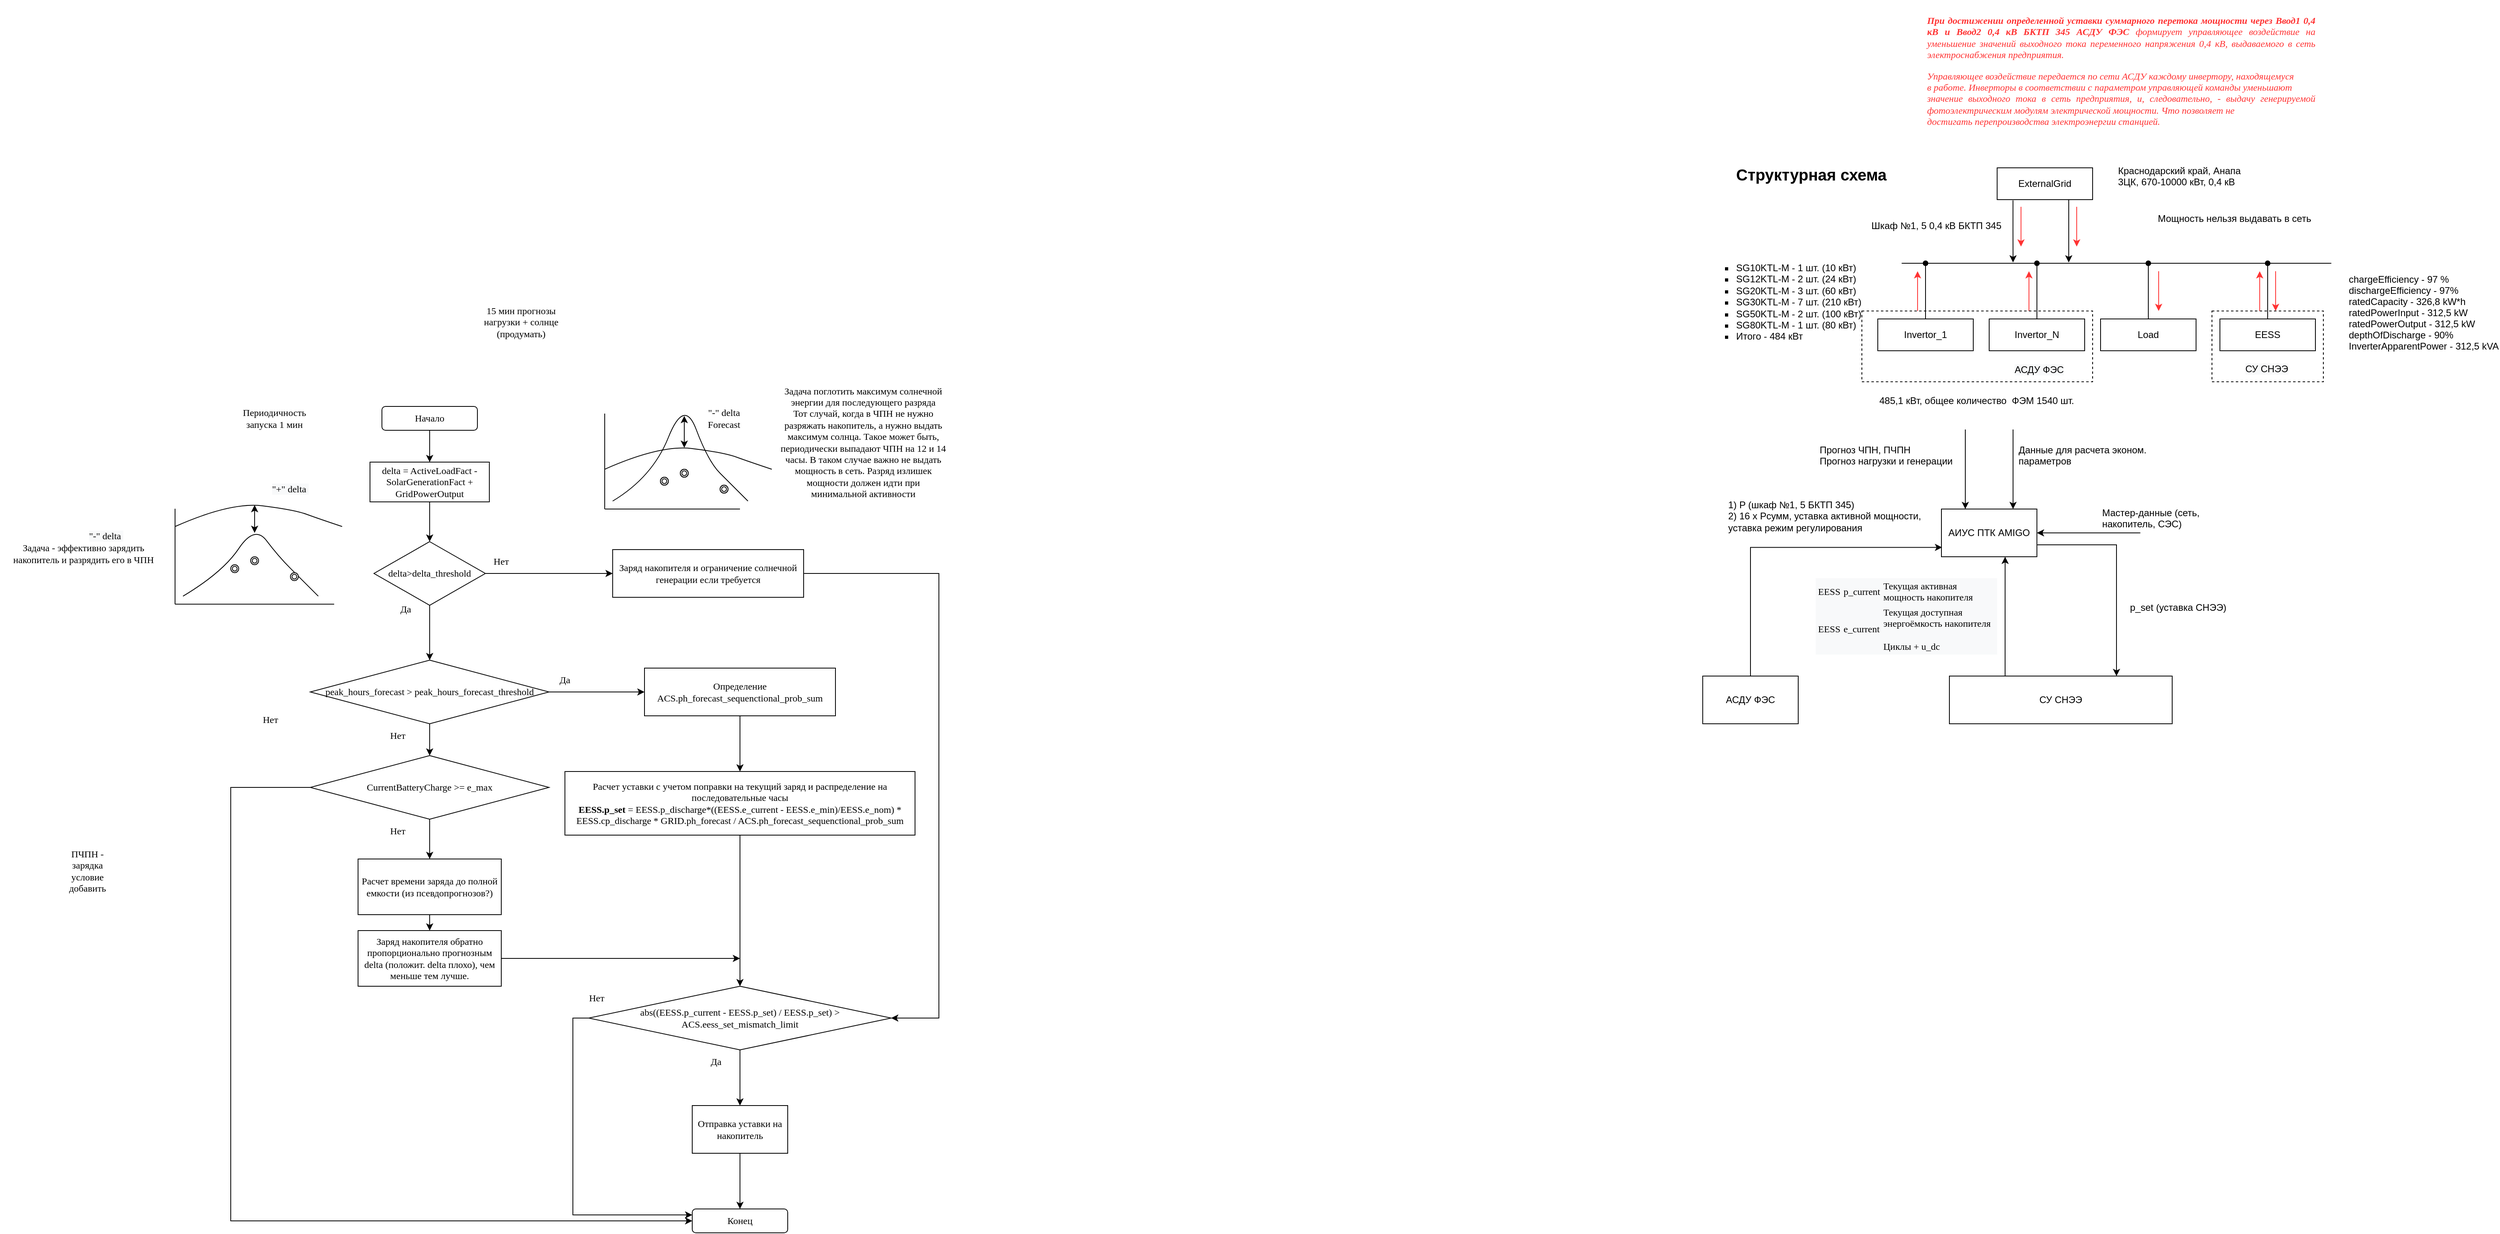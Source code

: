 <mxfile version="18.0.2" type="github">
  <diagram id="rQbXUBkz96H-W-RaVoaa" name="Алгоритм">
    <mxGraphModel dx="1535" dy="1466" grid="1" gridSize="10" guides="1" tooltips="1" connect="1" arrows="1" fold="1" page="1" pageScale="1" pageWidth="850" pageHeight="1100" math="0" shadow="0">
      <root>
        <mxCell id="0" />
        <mxCell id="1" parent="0" />
        <mxCell id="zP0uGg4A8xvc0My2Uz2D-41" style="edgeStyle=orthogonalEdgeStyle;rounded=0;orthogonalLoop=1;jettySize=auto;html=1;entryX=0.5;entryY=0;entryDx=0;entryDy=0;fontFamily=Times New Roman;startArrow=none;startFill=0;endArrow=classic;endFill=1;" parent="1" source="zP0uGg4A8xvc0My2Uz2D-1" target="zP0uGg4A8xvc0My2Uz2D-39" edge="1">
          <mxGeometry relative="1" as="geometry" />
        </mxCell>
        <mxCell id="zP0uGg4A8xvc0My2Uz2D-1" value="Начало" style="rounded=1;whiteSpace=wrap;html=1;fontFamily=Times New Roman;" parent="1" vertex="1">
          <mxGeometry x="180" y="111" width="120" height="30" as="geometry" />
        </mxCell>
        <mxCell id="zP0uGg4A8xvc0My2Uz2D-6" style="edgeStyle=orthogonalEdgeStyle;rounded=0;orthogonalLoop=1;jettySize=auto;html=1;entryX=0.5;entryY=0;entryDx=0;entryDy=0;fontFamily=Times New Roman;" parent="1" source="zP0uGg4A8xvc0My2Uz2D-4" target="zP0uGg4A8xvc0My2Uz2D-5" edge="1">
          <mxGeometry relative="1" as="geometry" />
        </mxCell>
        <mxCell id="zP0uGg4A8xvc0My2Uz2D-18" value="" style="edgeStyle=orthogonalEdgeStyle;rounded=0;orthogonalLoop=1;jettySize=auto;html=1;fontFamily=Times New Roman;" parent="1" source="zP0uGg4A8xvc0My2Uz2D-4" target="zP0uGg4A8xvc0My2Uz2D-17" edge="1">
          <mxGeometry relative="1" as="geometry" />
        </mxCell>
        <mxCell id="zP0uGg4A8xvc0My2Uz2D-4" value="&lt;span&gt;peak_hours_forecast &amp;gt; peak_hours_forecast_threshold&lt;/span&gt;" style="rhombus;whiteSpace=wrap;html=1;fontFamily=Times New Roman;" parent="1" vertex="1">
          <mxGeometry x="90" y="430" width="300" height="80" as="geometry" />
        </mxCell>
        <mxCell id="zP0uGg4A8xvc0My2Uz2D-55" style="edgeStyle=orthogonalEdgeStyle;rounded=0;orthogonalLoop=1;jettySize=auto;html=1;entryX=0;entryY=0.5;entryDx=0;entryDy=0;fontFamily=Times New Roman;startArrow=none;startFill=0;endArrow=classic;endFill=1;exitX=0;exitY=0.5;exitDx=0;exitDy=0;" parent="1" source="zP0uGg4A8xvc0My2Uz2D-5" target="zP0uGg4A8xvc0My2Uz2D-33" edge="1">
          <mxGeometry relative="1" as="geometry">
            <Array as="points">
              <mxPoint x="-10" y="590" />
              <mxPoint x="-10" y="1135" />
            </Array>
          </mxGeometry>
        </mxCell>
        <mxCell id="zP0uGg4A8xvc0My2Uz2D-62" value="" style="edgeStyle=orthogonalEdgeStyle;rounded=0;orthogonalLoop=1;jettySize=auto;html=1;fontFamily=Times New Roman;startArrow=none;startFill=0;endArrow=classic;endFill=1;" parent="1" source="zP0uGg4A8xvc0My2Uz2D-5" target="zP0uGg4A8xvc0My2Uz2D-61" edge="1">
          <mxGeometry relative="1" as="geometry" />
        </mxCell>
        <mxCell id="zP0uGg4A8xvc0My2Uz2D-5" value="CurrentBatteryCharge &amp;gt;= e_max" style="rhombus;whiteSpace=wrap;html=1;fontFamily=Times New Roman;" parent="1" vertex="1">
          <mxGeometry x="90" y="550" width="300" height="80" as="geometry" />
        </mxCell>
        <mxCell id="zP0uGg4A8xvc0My2Uz2D-7" value="Нет" style="text;html=1;strokeColor=none;fillColor=none;align=center;verticalAlign=middle;whiteSpace=wrap;rounded=0;fontFamily=Times New Roman;" parent="1" vertex="1">
          <mxGeometry x="170" y="510" width="60" height="30" as="geometry" />
        </mxCell>
        <mxCell id="zP0uGg4A8xvc0My2Uz2D-10" value="Нет" style="text;html=1;strokeColor=none;fillColor=none;align=center;verticalAlign=middle;whiteSpace=wrap;rounded=0;fontFamily=Times New Roman;" parent="1" vertex="1">
          <mxGeometry x="170" y="630" width="60" height="30" as="geometry" />
        </mxCell>
        <mxCell id="zP0uGg4A8xvc0My2Uz2D-11" value="Нет" style="text;html=1;strokeColor=none;fillColor=none;align=center;verticalAlign=middle;whiteSpace=wrap;rounded=0;fontFamily=Times New Roman;" parent="1" vertex="1">
          <mxGeometry x="10" y="490" width="60" height="30" as="geometry" />
        </mxCell>
        <mxCell id="zP0uGg4A8xvc0My2Uz2D-16" value="Периодичность запуска 1 мин" style="text;html=1;strokeColor=none;fillColor=none;align=center;verticalAlign=middle;whiteSpace=wrap;rounded=0;fontFamily=Times New Roman;" parent="1" vertex="1">
          <mxGeometry x="-10" y="111" width="110" height="30" as="geometry" />
        </mxCell>
        <mxCell id="zP0uGg4A8xvc0My2Uz2D-20" value="" style="edgeStyle=orthogonalEdgeStyle;rounded=0;orthogonalLoop=1;jettySize=auto;html=1;fontFamily=Times New Roman;" parent="1" source="zP0uGg4A8xvc0My2Uz2D-17" target="zP0uGg4A8xvc0My2Uz2D-19" edge="1">
          <mxGeometry relative="1" as="geometry" />
        </mxCell>
        <mxCell id="zP0uGg4A8xvc0My2Uz2D-17" value="Определение&lt;br&gt;ACS.ph_forecast_sequenctional_prob_sum" style="whiteSpace=wrap;html=1;fontFamily=Times New Roman;" parent="1" vertex="1">
          <mxGeometry x="510" y="440" width="240" height="60" as="geometry" />
        </mxCell>
        <mxCell id="zP0uGg4A8xvc0My2Uz2D-25" value="" style="edgeStyle=orthogonalEdgeStyle;rounded=0;orthogonalLoop=1;jettySize=auto;html=1;fontFamily=Times New Roman;" parent="1" source="zP0uGg4A8xvc0My2Uz2D-19" target="zP0uGg4A8xvc0My2Uz2D-24" edge="1">
          <mxGeometry relative="1" as="geometry" />
        </mxCell>
        <mxCell id="zP0uGg4A8xvc0My2Uz2D-19" value="&lt;p style=&quot;line-height: 1&quot;&gt;&lt;/p&gt;&lt;span style=&quot;text-align: left&quot;&gt;&lt;span style=&quot;&quot;&gt;Расчет уставки с учетом поправки на текущий заряд и &lt;/span&gt;&lt;font&gt;распределение&lt;/font&gt;&lt;span style=&quot;&quot;&gt;&amp;nbsp;на последовательные часы&lt;/span&gt;&lt;br&gt;&lt;b style=&quot;&quot;&gt;EESS.p_set &lt;/b&gt;&lt;font&gt;= EESS.p_discharge*((EESS.e_current - EESS.e_min)/EESS.e_nom) * EESS.cp_discharge * GRID.ph_forecast / ACS.ph_forecast_sequenctional_prob_sum&lt;/font&gt;&lt;/span&gt;&lt;br&gt;&lt;p&gt;&lt;/p&gt;" style="whiteSpace=wrap;html=1;fontFamily=Times New Roman;" parent="1" vertex="1">
          <mxGeometry x="410" y="570" width="440" height="80" as="geometry" />
        </mxCell>
        <mxCell id="zP0uGg4A8xvc0My2Uz2D-23" value="Да" style="text;html=1;strokeColor=none;fillColor=none;align=center;verticalAlign=middle;whiteSpace=wrap;rounded=0;fontFamily=Times New Roman;" parent="1" vertex="1">
          <mxGeometry x="380" y="440" width="60" height="30" as="geometry" />
        </mxCell>
        <mxCell id="zP0uGg4A8xvc0My2Uz2D-27" value="" style="edgeStyle=orthogonalEdgeStyle;rounded=0;orthogonalLoop=1;jettySize=auto;html=1;fontFamily=Times New Roman;" parent="1" source="zP0uGg4A8xvc0My2Uz2D-24" target="zP0uGg4A8xvc0My2Uz2D-26" edge="1">
          <mxGeometry relative="1" as="geometry" />
        </mxCell>
        <mxCell id="zP0uGg4A8xvc0My2Uz2D-58" style="edgeStyle=orthogonalEdgeStyle;rounded=0;orthogonalLoop=1;jettySize=auto;html=1;entryX=0;entryY=0.25;entryDx=0;entryDy=0;fontFamily=Times New Roman;startArrow=none;startFill=0;endArrow=classic;endFill=1;exitX=0;exitY=0.5;exitDx=0;exitDy=0;" parent="1" source="zP0uGg4A8xvc0My2Uz2D-24" target="zP0uGg4A8xvc0My2Uz2D-33" edge="1">
          <mxGeometry relative="1" as="geometry" />
        </mxCell>
        <mxCell id="zP0uGg4A8xvc0My2Uz2D-24" value="abs((EESS.p_current - EESS.p_set) / EESS.p_set) &amp;gt; ACS.eess_set_mismatch_limit" style="rhombus;whiteSpace=wrap;html=1;fontFamily=Times New Roman;" parent="1" vertex="1">
          <mxGeometry x="440" y="840" width="380" height="80" as="geometry" />
        </mxCell>
        <mxCell id="zP0uGg4A8xvc0My2Uz2D-36" style="edgeStyle=orthogonalEdgeStyle;rounded=0;orthogonalLoop=1;jettySize=auto;html=1;entryX=0.5;entryY=0;entryDx=0;entryDy=0;fontFamily=Times New Roman;startArrow=none;startFill=0;endArrow=classic;endFill=1;" parent="1" source="zP0uGg4A8xvc0My2Uz2D-26" target="zP0uGg4A8xvc0My2Uz2D-33" edge="1">
          <mxGeometry relative="1" as="geometry" />
        </mxCell>
        <mxCell id="zP0uGg4A8xvc0My2Uz2D-26" value="Отправка уставки на накопитель" style="whiteSpace=wrap;html=1;fontFamily=Times New Roman;" parent="1" vertex="1">
          <mxGeometry x="570" y="990" width="120" height="60" as="geometry" />
        </mxCell>
        <mxCell id="zP0uGg4A8xvc0My2Uz2D-29" value="Да" style="text;html=1;strokeColor=none;fillColor=none;align=center;verticalAlign=middle;whiteSpace=wrap;rounded=0;fontFamily=Times New Roman;" parent="1" vertex="1">
          <mxGeometry x="570" y="920" width="60" height="30" as="geometry" />
        </mxCell>
        <mxCell id="zP0uGg4A8xvc0My2Uz2D-30" value="Нет" style="text;html=1;strokeColor=none;fillColor=none;align=center;verticalAlign=middle;whiteSpace=wrap;rounded=0;fontFamily=Times New Roman;" parent="1" vertex="1">
          <mxGeometry x="420" y="840" width="60" height="30" as="geometry" />
        </mxCell>
        <mxCell id="zP0uGg4A8xvc0My2Uz2D-33" value="Конец" style="rounded=1;whiteSpace=wrap;html=1;fontFamily=Times New Roman;" parent="1" vertex="1">
          <mxGeometry x="570" y="1120" width="120" height="30" as="geometry" />
        </mxCell>
        <mxCell id="zP0uGg4A8xvc0My2Uz2D-48" style="edgeStyle=orthogonalEdgeStyle;rounded=0;orthogonalLoop=1;jettySize=auto;html=1;entryX=0.5;entryY=0;entryDx=0;entryDy=0;fontFamily=Times New Roman;startArrow=none;startFill=0;endArrow=classic;endFill=1;" parent="1" source="zP0uGg4A8xvc0My2Uz2D-39" target="zP0uGg4A8xvc0My2Uz2D-43" edge="1">
          <mxGeometry relative="1" as="geometry" />
        </mxCell>
        <mxCell id="zP0uGg4A8xvc0My2Uz2D-39" value="&lt;span style=&quot;text-align: left&quot;&gt;delta = ActiveLoadFact - SolarGenerationFact + GridPowerOutput&lt;/span&gt;" style="whiteSpace=wrap;html=1;fontFamily=Times New Roman;" parent="1" vertex="1">
          <mxGeometry x="165" y="181" width="150" height="50" as="geometry" />
        </mxCell>
        <mxCell id="zP0uGg4A8xvc0My2Uz2D-46" style="edgeStyle=orthogonalEdgeStyle;rounded=0;orthogonalLoop=1;jettySize=auto;html=1;fontFamily=Times New Roman;startArrow=none;startFill=0;endArrow=classic;endFill=1;" parent="1" source="zP0uGg4A8xvc0My2Uz2D-43" target="zP0uGg4A8xvc0My2Uz2D-4" edge="1">
          <mxGeometry relative="1" as="geometry" />
        </mxCell>
        <mxCell id="zP0uGg4A8xvc0My2Uz2D-50" style="edgeStyle=orthogonalEdgeStyle;rounded=0;orthogonalLoop=1;jettySize=auto;html=1;entryX=0;entryY=0.5;entryDx=0;entryDy=0;fontFamily=Times New Roman;startArrow=none;startFill=0;endArrow=classic;endFill=1;" parent="1" source="zP0uGg4A8xvc0My2Uz2D-43" target="zP0uGg4A8xvc0My2Uz2D-49" edge="1">
          <mxGeometry relative="1" as="geometry" />
        </mxCell>
        <mxCell id="zP0uGg4A8xvc0My2Uz2D-43" value="delta&amp;gt;delta_threshold" style="rhombus;whiteSpace=wrap;html=1;fontFamily=Times New Roman;" parent="1" vertex="1">
          <mxGeometry x="170" y="281" width="140" height="80" as="geometry" />
        </mxCell>
        <mxCell id="zP0uGg4A8xvc0My2Uz2D-47" value="Да" style="text;html=1;strokeColor=none;fillColor=none;align=center;verticalAlign=middle;whiteSpace=wrap;rounded=0;fontFamily=Times New Roman;" parent="1" vertex="1">
          <mxGeometry x="180" y="351" width="60" height="30" as="geometry" />
        </mxCell>
        <mxCell id="zP0uGg4A8xvc0My2Uz2D-57" style="edgeStyle=orthogonalEdgeStyle;rounded=0;orthogonalLoop=1;jettySize=auto;html=1;entryX=1;entryY=0.5;entryDx=0;entryDy=0;fontFamily=Times New Roman;startArrow=none;startFill=0;endArrow=classic;endFill=1;exitX=1;exitY=0.5;exitDx=0;exitDy=0;" parent="1" source="zP0uGg4A8xvc0My2Uz2D-49" target="zP0uGg4A8xvc0My2Uz2D-24" edge="1">
          <mxGeometry relative="1" as="geometry">
            <Array as="points">
              <mxPoint x="880" y="321" />
              <mxPoint x="880" y="880" />
            </Array>
          </mxGeometry>
        </mxCell>
        <mxCell id="zP0uGg4A8xvc0My2Uz2D-49" value="Заряд накопителя и ограничение солнечной генерации если требуется" style="whiteSpace=wrap;html=1;fontFamily=Times New Roman;" parent="1" vertex="1">
          <mxGeometry x="470" y="291" width="240" height="60" as="geometry" />
        </mxCell>
        <mxCell id="zP0uGg4A8xvc0My2Uz2D-52" value="Нет" style="text;html=1;strokeColor=none;fillColor=none;align=center;verticalAlign=middle;whiteSpace=wrap;rounded=0;fontFamily=Times New Roman;" parent="1" vertex="1">
          <mxGeometry x="300" y="291" width="60" height="30" as="geometry" />
        </mxCell>
        <mxCell id="zP0uGg4A8xvc0My2Uz2D-64" value="" style="edgeStyle=orthogonalEdgeStyle;rounded=0;orthogonalLoop=1;jettySize=auto;html=1;fontFamily=Times New Roman;startArrow=none;startFill=0;endArrow=classic;endFill=1;" parent="1" source="zP0uGg4A8xvc0My2Uz2D-61" edge="1">
          <mxGeometry relative="1" as="geometry">
            <mxPoint x="240.0" y="770.0" as="targetPoint" />
          </mxGeometry>
        </mxCell>
        <mxCell id="zP0uGg4A8xvc0My2Uz2D-61" value="Расчет времени заряда до полной емкости (из псевдопрогнозов?)" style="whiteSpace=wrap;html=1;fontFamily=Times New Roman;" parent="1" vertex="1">
          <mxGeometry x="150" y="680" width="180" height="70" as="geometry" />
        </mxCell>
        <mxCell id="zP0uGg4A8xvc0My2Uz2D-65" value="" style="endArrow=none;html=1;rounded=0;fontFamily=Times New Roman;" parent="1" edge="1">
          <mxGeometry width="50" height="50" relative="1" as="geometry">
            <mxPoint x="460" y="240" as="sourcePoint" />
            <mxPoint x="460" y="120" as="targetPoint" />
          </mxGeometry>
        </mxCell>
        <mxCell id="zP0uGg4A8xvc0My2Uz2D-66" value="" style="endArrow=none;html=1;rounded=0;fontFamily=Times New Roman;" parent="1" edge="1">
          <mxGeometry width="50" height="50" relative="1" as="geometry">
            <mxPoint x="460" y="240" as="sourcePoint" />
            <mxPoint x="630" y="240" as="targetPoint" />
          </mxGeometry>
        </mxCell>
        <mxCell id="zP0uGg4A8xvc0My2Uz2D-69" value="" style="curved=1;endArrow=none;html=1;rounded=0;fontFamily=Times New Roman;endFill=0;" parent="1" edge="1">
          <mxGeometry width="50" height="50" relative="1" as="geometry">
            <mxPoint x="460" y="190" as="sourcePoint" />
            <mxPoint x="670" y="190" as="targetPoint" />
            <Array as="points">
              <mxPoint x="530" y="159" />
              <mxPoint x="610" y="169" />
              <mxPoint x="640" y="180" />
            </Array>
          </mxGeometry>
        </mxCell>
        <mxCell id="zP0uGg4A8xvc0My2Uz2D-71" value="" style="curved=1;endArrow=none;html=1;rounded=0;fontFamily=Times New Roman;endFill=0;" parent="1" edge="1">
          <mxGeometry width="50" height="50" relative="1" as="geometry">
            <mxPoint x="470" y="230" as="sourcePoint" />
            <mxPoint x="640" y="230" as="targetPoint" />
            <Array as="points">
              <mxPoint x="520" y="200" />
              <mxPoint x="560" y="100" />
              <mxPoint x="590" y="180" />
              <mxPoint x="620" y="210" />
            </Array>
          </mxGeometry>
        </mxCell>
        <mxCell id="zP0uGg4A8xvc0My2Uz2D-73" value="" style="endArrow=none;html=1;rounded=0;fontFamily=Times New Roman;" parent="1" edge="1">
          <mxGeometry width="50" height="50" relative="1" as="geometry">
            <mxPoint x="-80" y="359.57" as="sourcePoint" />
            <mxPoint x="-80" y="239.57" as="targetPoint" />
          </mxGeometry>
        </mxCell>
        <mxCell id="zP0uGg4A8xvc0My2Uz2D-74" value="" style="endArrow=none;html=1;rounded=0;fontFamily=Times New Roman;" parent="1" edge="1">
          <mxGeometry width="50" height="50" relative="1" as="geometry">
            <mxPoint x="-80" y="359.57" as="sourcePoint" />
            <mxPoint x="120" y="359.57" as="targetPoint" />
          </mxGeometry>
        </mxCell>
        <mxCell id="zP0uGg4A8xvc0My2Uz2D-75" value="" style="curved=1;endArrow=none;html=1;rounded=0;fontFamily=Times New Roman;endFill=0;" parent="1" edge="1">
          <mxGeometry width="50" height="50" relative="1" as="geometry">
            <mxPoint x="-80" y="262" as="sourcePoint" />
            <mxPoint x="130" y="262" as="targetPoint" />
            <Array as="points">
              <mxPoint x="-10" y="231" />
              <mxPoint x="70" y="241" />
              <mxPoint x="100" y="252" />
            </Array>
          </mxGeometry>
        </mxCell>
        <mxCell id="zP0uGg4A8xvc0My2Uz2D-76" value="" style="curved=1;endArrow=none;html=1;rounded=0;fontFamily=Times New Roman;endFill=0;" parent="1" edge="1">
          <mxGeometry width="50" height="50" relative="1" as="geometry">
            <mxPoint x="-70" y="349.57" as="sourcePoint" />
            <mxPoint x="100" y="349.57" as="targetPoint" />
            <Array as="points">
              <mxPoint x="-20" y="319.57" />
              <mxPoint x="20" y="260" />
              <mxPoint x="50" y="299.57" />
              <mxPoint x="80" y="329.57" />
            </Array>
          </mxGeometry>
        </mxCell>
        <mxCell id="zP0uGg4A8xvc0My2Uz2D-77" value="" style="endArrow=classic;startArrow=classic;html=1;rounded=0;fontFamily=Times New Roman;" parent="1" edge="1">
          <mxGeometry width="50" height="50" relative="1" as="geometry">
            <mxPoint x="560" y="163" as="sourcePoint" />
            <mxPoint x="560" y="123" as="targetPoint" />
          </mxGeometry>
        </mxCell>
        <mxCell id="zP0uGg4A8xvc0My2Uz2D-78" value="&quot;-&quot; delta Forecast" style="text;html=1;strokeColor=none;fillColor=none;align=center;verticalAlign=middle;whiteSpace=wrap;rounded=0;fontFamily=Times New Roman;" parent="1" vertex="1">
          <mxGeometry x="580" y="111" width="60" height="30" as="geometry" />
        </mxCell>
        <mxCell id="zP0uGg4A8xvc0My2Uz2D-80" value="" style="endArrow=classic;startArrow=classic;html=1;rounded=0;fontFamily=Times New Roman;" parent="1" edge="1">
          <mxGeometry width="50" height="50" relative="1" as="geometry">
            <mxPoint x="20" y="270" as="sourcePoint" />
            <mxPoint x="20" y="235" as="targetPoint" />
          </mxGeometry>
        </mxCell>
        <mxCell id="zP0uGg4A8xvc0My2Uz2D-82" value="Задача поглотить максимум солнечной энергии для последующего разряда&lt;br&gt;Тот случай, когда в ЧПН не нужно разряжать накопитель, а нужно выдать максимум солнца. Такое может быть, периодически выпадают ЧПН на 12 и 14 часы. В таком случае важно не выдать мощность в сеть. Разряд излишек мощности должен идти при минимальной активности" style="text;html=1;strokeColor=none;fillColor=none;align=center;verticalAlign=middle;whiteSpace=wrap;rounded=0;fontFamily=Times New Roman;" parent="1" vertex="1">
          <mxGeometry x="680" y="141" width="210" height="30" as="geometry" />
        </mxCell>
        <mxCell id="zP0uGg4A8xvc0My2Uz2D-83" value="Задача - эффективно зарядить накопитель и разрядить его в ЧПН" style="text;html=1;strokeColor=none;fillColor=none;align=center;verticalAlign=middle;whiteSpace=wrap;rounded=0;fontFamily=Times New Roman;" parent="1" vertex="1">
          <mxGeometry x="-300" y="281" width="210" height="30" as="geometry" />
        </mxCell>
        <mxCell id="zP0uGg4A8xvc0My2Uz2D-84" value="" style="ellipse;shape=doubleEllipse;whiteSpace=wrap;html=1;aspect=fixed;fontFamily=Times New Roman;" parent="1" vertex="1">
          <mxGeometry x="555" y="190" width="10" height="10" as="geometry" />
        </mxCell>
        <mxCell id="zP0uGg4A8xvc0My2Uz2D-86" value="" style="ellipse;shape=doubleEllipse;whiteSpace=wrap;html=1;aspect=fixed;fontFamily=Times New Roman;" parent="1" vertex="1">
          <mxGeometry x="605" y="210" width="10" height="10" as="geometry" />
        </mxCell>
        <mxCell id="zP0uGg4A8xvc0My2Uz2D-87" value="" style="ellipse;shape=doubleEllipse;whiteSpace=wrap;html=1;aspect=fixed;fontFamily=Times New Roman;" parent="1" vertex="1">
          <mxGeometry x="530" y="200" width="10" height="10" as="geometry" />
        </mxCell>
        <mxCell id="zP0uGg4A8xvc0My2Uz2D-88" value="" style="ellipse;shape=doubleEllipse;whiteSpace=wrap;html=1;aspect=fixed;fontFamily=Times New Roman;" parent="1" vertex="1">
          <mxGeometry x="555" y="190" width="10" height="10" as="geometry" />
        </mxCell>
        <mxCell id="zP0uGg4A8xvc0My2Uz2D-89" value="" style="ellipse;shape=doubleEllipse;whiteSpace=wrap;html=1;aspect=fixed;fontFamily=Times New Roman;" parent="1" vertex="1">
          <mxGeometry x="605" y="210" width="10" height="10" as="geometry" />
        </mxCell>
        <mxCell id="zP0uGg4A8xvc0My2Uz2D-90" value="" style="ellipse;shape=doubleEllipse;whiteSpace=wrap;html=1;aspect=fixed;fontFamily=Times New Roman;" parent="1" vertex="1">
          <mxGeometry x="530" y="200" width="10" height="10" as="geometry" />
        </mxCell>
        <mxCell id="zP0uGg4A8xvc0My2Uz2D-91" value="" style="ellipse;shape=doubleEllipse;whiteSpace=wrap;html=1;aspect=fixed;fontFamily=Times New Roman;" parent="1" vertex="1">
          <mxGeometry x="15" y="300" width="10" height="10" as="geometry" />
        </mxCell>
        <mxCell id="zP0uGg4A8xvc0My2Uz2D-92" value="" style="ellipse;shape=doubleEllipse;whiteSpace=wrap;html=1;aspect=fixed;fontFamily=Times New Roman;" parent="1" vertex="1">
          <mxGeometry x="65" y="320" width="10" height="10" as="geometry" />
        </mxCell>
        <mxCell id="zP0uGg4A8xvc0My2Uz2D-93" value="" style="ellipse;shape=doubleEllipse;whiteSpace=wrap;html=1;aspect=fixed;fontFamily=Times New Roman;" parent="1" vertex="1">
          <mxGeometry x="-10" y="310" width="10" height="10" as="geometry" />
        </mxCell>
        <mxCell id="zP0uGg4A8xvc0My2Uz2D-95" style="edgeStyle=orthogonalEdgeStyle;rounded=0;orthogonalLoop=1;jettySize=auto;html=1;fontFamily=Times New Roman;startArrow=none;startFill=0;endArrow=classic;endFill=1;" parent="1" source="zP0uGg4A8xvc0My2Uz2D-94" edge="1">
          <mxGeometry relative="1" as="geometry">
            <mxPoint x="630" y="805" as="targetPoint" />
          </mxGeometry>
        </mxCell>
        <mxCell id="zP0uGg4A8xvc0My2Uz2D-94" value="Заряд накопителя обратно пропорционально прогнозным delta (положит. delta плохо), чем меньше тем лучше." style="whiteSpace=wrap;html=1;fontFamily=Times New Roman;" parent="1" vertex="1">
          <mxGeometry x="150" y="770" width="180" height="70" as="geometry" />
        </mxCell>
        <mxCell id="zP0uGg4A8xvc0My2Uz2D-96" value="&lt;span style=&quot;color: rgb(0, 0, 0); font-family: &amp;quot;times new roman&amp;quot;; font-size: 12px; font-style: normal; font-weight: 400; letter-spacing: normal; text-align: center; text-indent: 0px; text-transform: none; word-spacing: 0px; background-color: rgb(248, 249, 250); display: inline; float: none;&quot;&gt;&quot;-&quot; delta&amp;nbsp;&lt;/span&gt;" style="text;whiteSpace=wrap;html=1;fontFamily=Times New Roman;" parent="1" vertex="1">
          <mxGeometry x="-190" y="260" width="70" height="30" as="geometry" />
        </mxCell>
        <mxCell id="zP0uGg4A8xvc0My2Uz2D-97" value="&lt;span style=&quot;color: rgb(0 , 0 , 0) ; font-family: &amp;#34;times new roman&amp;#34; ; font-size: 12px ; font-style: normal ; font-weight: 400 ; letter-spacing: normal ; text-align: center ; text-indent: 0px ; text-transform: none ; word-spacing: 0px ; background-color: rgb(248 , 249 , 250) ; display: inline ; float: none&quot;&gt;&quot;+&quot; delta&amp;nbsp;&lt;/span&gt;" style="text;whiteSpace=wrap;html=1;fontFamily=Times New Roman;" parent="1" vertex="1">
          <mxGeometry x="40" y="201" width="70" height="30" as="geometry" />
        </mxCell>
        <mxCell id="zP0uGg4A8xvc0My2Uz2D-99" value="ПЧПН - зарядка условие добавить" style="text;html=1;strokeColor=none;fillColor=none;align=center;verticalAlign=middle;whiteSpace=wrap;rounded=0;fontFamily=Times New Roman;" parent="1" vertex="1">
          <mxGeometry x="-220" y="680" width="60" height="30" as="geometry" />
        </mxCell>
        <mxCell id="zP0uGg4A8xvc0My2Uz2D-100" value="15 мин прогнозы нагрузки + солнце (продумать)" style="text;html=1;strokeColor=none;fillColor=none;align=center;verticalAlign=middle;whiteSpace=wrap;rounded=0;fontFamily=Times New Roman;" parent="1" vertex="1">
          <mxGeometry x="300" y="-10" width="110" height="30" as="geometry" />
        </mxCell>
        <mxCell id="I534D7FVMnb1_dln_VQ3-34" style="rounded=0;orthogonalLoop=1;jettySize=auto;html=1;entryX=0.007;entryY=0.804;entryDx=0;entryDy=0;edgeStyle=orthogonalEdgeStyle;exitX=0.5;exitY=0;exitDx=0;exitDy=0;elbow=vertical;entryPerimeter=0;" parent="1" source="I534D7FVMnb1_dln_VQ3-1" target="I534D7FVMnb1_dln_VQ3-2" edge="1">
          <mxGeometry relative="1" as="geometry" />
        </mxCell>
        <mxCell id="I534D7FVMnb1_dln_VQ3-1" value="АСДУ ФЭС" style="rounded=0;whiteSpace=wrap;html=1;" parent="1" vertex="1">
          <mxGeometry x="1840" y="450" width="120" height="60" as="geometry" />
        </mxCell>
        <mxCell id="I534D7FVMnb1_dln_VQ3-38" style="edgeStyle=elbowEdgeStyle;rounded=0;orthogonalLoop=1;jettySize=auto;elbow=vertical;html=1;entryX=0.75;entryY=0;entryDx=0;entryDy=0;exitX=1;exitY=0.75;exitDx=0;exitDy=0;" parent="1" source="I534D7FVMnb1_dln_VQ3-2" target="I534D7FVMnb1_dln_VQ3-3" edge="1">
          <mxGeometry relative="1" as="geometry">
            <Array as="points">
              <mxPoint x="2290" y="285" />
              <mxPoint x="2290" y="300" />
              <mxPoint x="2280" y="320" />
              <mxPoint x="2310" y="330" />
            </Array>
          </mxGeometry>
        </mxCell>
        <mxCell id="I534D7FVMnb1_dln_VQ3-50" style="edgeStyle=orthogonalEdgeStyle;rounded=0;orthogonalLoop=1;jettySize=auto;html=1;fontSize=12;fontColor=#FF3333;endArrow=none;endFill=0;elbow=vertical;startArrow=classic;startFill=1;" parent="1" source="I534D7FVMnb1_dln_VQ3-2" edge="1">
          <mxGeometry relative="1" as="geometry">
            <mxPoint x="2390" y="270" as="targetPoint" />
          </mxGeometry>
        </mxCell>
        <mxCell id="I534D7FVMnb1_dln_VQ3-2" value="АИУС ПТК AMIGO" style="rounded=0;whiteSpace=wrap;html=1;" parent="1" vertex="1">
          <mxGeometry x="2140" y="240" width="120" height="60" as="geometry" />
        </mxCell>
        <mxCell id="I534D7FVMnb1_dln_VQ3-37" style="edgeStyle=elbowEdgeStyle;rounded=0;orthogonalLoop=1;jettySize=auto;elbow=vertical;html=1;entryX=0.667;entryY=1;entryDx=0;entryDy=0;entryPerimeter=0;exitX=0.25;exitY=0;exitDx=0;exitDy=0;" parent="1" source="I534D7FVMnb1_dln_VQ3-3" target="I534D7FVMnb1_dln_VQ3-2" edge="1">
          <mxGeometry relative="1" as="geometry" />
        </mxCell>
        <mxCell id="I534D7FVMnb1_dln_VQ3-3" value="СУ СНЭЭ" style="rounded=0;whiteSpace=wrap;html=1;" parent="1" vertex="1">
          <mxGeometry x="2150" y="450" width="280" height="60" as="geometry" />
        </mxCell>
        <mxCell id="I534D7FVMnb1_dln_VQ3-4" style="edgeStyle=orthogonalEdgeStyle;rounded=0;orthogonalLoop=1;jettySize=auto;html=1;exitX=0.166;exitY=1.022;exitDx=0;exitDy=0;exitPerimeter=0;" parent="1" source="I534D7FVMnb1_dln_VQ3-5" edge="1">
          <mxGeometry relative="1" as="geometry">
            <mxPoint x="2230" y="-70" as="targetPoint" />
          </mxGeometry>
        </mxCell>
        <mxCell id="I534D7FVMnb1_dln_VQ3-27" style="edgeStyle=orthogonalEdgeStyle;rounded=0;orthogonalLoop=1;jettySize=auto;html=1;exitX=0.75;exitY=1;exitDx=0;exitDy=0;" parent="1" source="I534D7FVMnb1_dln_VQ3-5" edge="1">
          <mxGeometry relative="1" as="geometry">
            <mxPoint x="2300" y="-70" as="targetPoint" />
          </mxGeometry>
        </mxCell>
        <mxCell id="I534D7FVMnb1_dln_VQ3-5" value="ExternalGrid" style="rounded=0;whiteSpace=wrap;html=1;" parent="1" vertex="1">
          <mxGeometry x="2210" y="-189" width="120" height="40" as="geometry" />
        </mxCell>
        <mxCell id="I534D7FVMnb1_dln_VQ3-6" value="" style="endArrow=none;html=1;" parent="1" edge="1">
          <mxGeometry width="50" height="50" relative="1" as="geometry">
            <mxPoint x="2090" y="-69" as="sourcePoint" />
            <mxPoint x="2630" y="-69" as="targetPoint" />
          </mxGeometry>
        </mxCell>
        <mxCell id="I534D7FVMnb1_dln_VQ3-7" style="edgeStyle=orthogonalEdgeStyle;rounded=0;orthogonalLoop=1;jettySize=auto;html=1;endArrow=oval;endFill=1;" parent="1" source="I534D7FVMnb1_dln_VQ3-8" edge="1">
          <mxGeometry relative="1" as="geometry">
            <mxPoint x="2120" y="-69" as="targetPoint" />
          </mxGeometry>
        </mxCell>
        <mxCell id="I534D7FVMnb1_dln_VQ3-8" value="Invertor_1" style="rounded=0;whiteSpace=wrap;html=1;" parent="1" vertex="1">
          <mxGeometry x="2060" y="1" width="120" height="40" as="geometry" />
        </mxCell>
        <mxCell id="I534D7FVMnb1_dln_VQ3-9" style="edgeStyle=orthogonalEdgeStyle;rounded=0;orthogonalLoop=1;jettySize=auto;html=1;endArrow=oval;endFill=1;" parent="1" source="I534D7FVMnb1_dln_VQ3-10" edge="1">
          <mxGeometry relative="1" as="geometry">
            <mxPoint x="2260" y="-69" as="targetPoint" />
          </mxGeometry>
        </mxCell>
        <mxCell id="I534D7FVMnb1_dln_VQ3-10" value="Invertor_N" style="rounded=0;whiteSpace=wrap;html=1;" parent="1" vertex="1">
          <mxGeometry x="2200" y="1" width="120" height="40" as="geometry" />
        </mxCell>
        <mxCell id="I534D7FVMnb1_dln_VQ3-11" style="edgeStyle=orthogonalEdgeStyle;rounded=0;orthogonalLoop=1;jettySize=auto;html=1;endArrow=oval;endFill=1;" parent="1" source="I534D7FVMnb1_dln_VQ3-12" edge="1">
          <mxGeometry relative="1" as="geometry">
            <mxPoint x="2400" y="-69" as="targetPoint" />
          </mxGeometry>
        </mxCell>
        <mxCell id="I534D7FVMnb1_dln_VQ3-12" value="Load" style="rounded=0;whiteSpace=wrap;html=1;" parent="1" vertex="1">
          <mxGeometry x="2340" y="1" width="120" height="40" as="geometry" />
        </mxCell>
        <mxCell id="I534D7FVMnb1_dln_VQ3-13" style="edgeStyle=orthogonalEdgeStyle;rounded=0;orthogonalLoop=1;jettySize=auto;html=1;endArrow=oval;endFill=1;" parent="1" source="I534D7FVMnb1_dln_VQ3-14" edge="1">
          <mxGeometry relative="1" as="geometry">
            <mxPoint x="2550" y="-69" as="targetPoint" />
          </mxGeometry>
        </mxCell>
        <mxCell id="I534D7FVMnb1_dln_VQ3-14" value="EESS" style="rounded=0;whiteSpace=wrap;html=1;" parent="1" vertex="1">
          <mxGeometry x="2490" y="1" width="120" height="40" as="geometry" />
        </mxCell>
        <mxCell id="I534D7FVMnb1_dln_VQ3-15" value="&#xa;chargeEfficiency - 97 %&#xa;dischargeEfficiency - 97%&#xa;ratedCapacity - 326,8 kW*h&#xa;ratedPowerInput - 312,5 kW&#xa;ratedPowerOutput - 312,5 kW&#xa;depthOfDischarge - 90%&#xa;InverterApparentPower - 312,5 kVA&#xa;" style="text;" parent="1" vertex="1">
          <mxGeometry x="2650" y="-76.5" width="160" height="127.5" as="geometry" />
        </mxCell>
        <mxCell id="I534D7FVMnb1_dln_VQ3-16" value="485,1 кВт, общее количество&amp;nbsp; ФЭМ 1540 шт." style="text;whiteSpace=wrap;html=1;" parent="1" vertex="1">
          <mxGeometry x="2060" y="90" width="310" height="30" as="geometry" />
        </mxCell>
        <mxCell id="I534D7FVMnb1_dln_VQ3-17" value="&lt;ul style=&quot;list-style-type: square&quot;&gt;&lt;li&gt;SG10KTL-M - 1 шт. (10 кВт)&lt;/li&gt;&lt;li&gt;SG12KTL-M - 2 шт. (24 кВт)&lt;/li&gt;&lt;li&gt;SG20KTL-M - 3 шт. (60 кВт)&lt;/li&gt;&lt;li&gt;SG30KTL-M - 7 шт. (210 кВт)&lt;/li&gt;&lt;li&gt;SG50KTL-M - 2 шт. (100 кВт)&lt;/li&gt;&lt;li&gt;SG80KTL-M - 1 шт. (80 кВт)&lt;/li&gt;&lt;li&gt;Итого - 484 кВт&lt;/li&gt;&lt;/ul&gt;" style="text;whiteSpace=wrap;html=1;" parent="1" vertex="1">
          <mxGeometry x="1840" y="-89" width="220" height="140" as="geometry" />
        </mxCell>
        <mxCell id="I534D7FVMnb1_dln_VQ3-18" value="" style="endArrow=classic;html=1;strokeColor=#FF3333;" parent="1" edge="1">
          <mxGeometry width="50" height="50" relative="1" as="geometry">
            <mxPoint x="2110" y="-9" as="sourcePoint" />
            <mxPoint x="2110" y="-59" as="targetPoint" />
          </mxGeometry>
        </mxCell>
        <mxCell id="I534D7FVMnb1_dln_VQ3-19" value="" style="endArrow=classic;html=1;strokeColor=#FF3333;" parent="1" edge="1">
          <mxGeometry width="50" height="50" relative="1" as="geometry">
            <mxPoint x="2250" y="-9" as="sourcePoint" />
            <mxPoint x="2250" y="-59" as="targetPoint" />
          </mxGeometry>
        </mxCell>
        <mxCell id="I534D7FVMnb1_dln_VQ3-20" value="" style="endArrow=classic;html=1;strokeColor=#FF3333;" parent="1" edge="1">
          <mxGeometry width="50" height="50" relative="1" as="geometry">
            <mxPoint x="2540" y="-9" as="sourcePoint" />
            <mxPoint x="2540" y="-59" as="targetPoint" />
          </mxGeometry>
        </mxCell>
        <mxCell id="I534D7FVMnb1_dln_VQ3-21" value="" style="endArrow=none;html=1;strokeColor=#FF3333;startArrow=classic;startFill=1;endFill=0;" parent="1" edge="1">
          <mxGeometry width="50" height="50" relative="1" as="geometry">
            <mxPoint x="2413" y="-9" as="sourcePoint" />
            <mxPoint x="2413" y="-59" as="targetPoint" />
          </mxGeometry>
        </mxCell>
        <mxCell id="I534D7FVMnb1_dln_VQ3-22" value="" style="endArrow=none;html=1;strokeColor=#FF3333;startArrow=classic;startFill=1;endFill=0;" parent="1" edge="1">
          <mxGeometry width="50" height="50" relative="1" as="geometry">
            <mxPoint x="2240" y="-90" as="sourcePoint" />
            <mxPoint x="2240" y="-140.0" as="targetPoint" />
          </mxGeometry>
        </mxCell>
        <mxCell id="I534D7FVMnb1_dln_VQ3-23" value="" style="endArrow=none;html=1;strokeColor=#FF3333;startArrow=classic;startFill=1;endFill=0;" parent="1" edge="1">
          <mxGeometry width="50" height="50" relative="1" as="geometry">
            <mxPoint x="2560" y="-9" as="sourcePoint" />
            <mxPoint x="2560" y="-59" as="targetPoint" />
          </mxGeometry>
        </mxCell>
        <mxCell id="I534D7FVMnb1_dln_VQ3-24" value="Мощность нельзя выдавать в сеть" style="text;whiteSpace=wrap;html=1;" parent="1" vertex="1">
          <mxGeometry x="2410" y="-139" width="210" height="30" as="geometry" />
        </mxCell>
        <mxCell id="I534D7FVMnb1_dln_VQ3-25" value="Краснодарский край, Анапа&lt;br&gt;3ЦК, 670-10000 кВт, 0,4 кВ" style="text;whiteSpace=wrap;html=1;" parent="1" vertex="1">
          <mxGeometry x="2360" y="-199" width="160" height="30" as="geometry" />
        </mxCell>
        <mxCell id="I534D7FVMnb1_dln_VQ3-26" value="Структурная схема" style="text;whiteSpace=wrap;html=1;fontSize=20;fontStyle=1" parent="1" vertex="1">
          <mxGeometry x="1880" y="-199" width="310" height="30" as="geometry" />
        </mxCell>
        <mxCell id="I534D7FVMnb1_dln_VQ3-28" value="" style="endArrow=none;html=1;strokeColor=#FF3333;startArrow=classic;startFill=1;endFill=0;" parent="1" edge="1">
          <mxGeometry width="50" height="50" relative="1" as="geometry">
            <mxPoint x="2310" y="-90" as="sourcePoint" />
            <mxPoint x="2310" y="-140" as="targetPoint" />
          </mxGeometry>
        </mxCell>
        <mxCell id="I534D7FVMnb1_dln_VQ3-30" value="" style="rounded=0;whiteSpace=wrap;html=1;fillColor=none;dashed=1;" parent="1" vertex="1">
          <mxGeometry x="2040" y="-9" width="290" height="89" as="geometry" />
        </mxCell>
        <mxCell id="I534D7FVMnb1_dln_VQ3-29" value="Шкаф №1, 5 0,4 кВ БКТП 345" style="text;whiteSpace=wrap;html=1;" parent="1" vertex="1">
          <mxGeometry x="2050" y="-130" width="170" height="30" as="geometry" />
        </mxCell>
        <mxCell id="I534D7FVMnb1_dln_VQ3-31" value="&lt;span style=&quot;color: rgb(0 , 0 , 0) ; font-family: &amp;#34;helvetica&amp;#34; ; font-size: 12px ; font-style: normal ; font-weight: 400 ; letter-spacing: normal ; text-align: center ; text-indent: 0px ; text-transform: none ; word-spacing: 0px ; background-color: rgb(248 , 249 , 250) ; display: inline ; float: none&quot;&gt;АСДУ ФЭС&lt;/span&gt;" style="text;whiteSpace=wrap;html=1;" parent="1" vertex="1">
          <mxGeometry x="2230" y="51" width="80" height="30" as="geometry" />
        </mxCell>
        <mxCell id="I534D7FVMnb1_dln_VQ3-32" value="" style="rounded=0;whiteSpace=wrap;html=1;fillColor=none;dashed=1;" parent="1" vertex="1">
          <mxGeometry x="2480" y="-9" width="140" height="89" as="geometry" />
        </mxCell>
        <mxCell id="I534D7FVMnb1_dln_VQ3-33" value="&lt;span style=&quot;color: rgb(0 , 0 , 0) ; font-family: &amp;#34;helvetica&amp;#34; ; font-size: 12px ; font-style: normal ; font-weight: 400 ; letter-spacing: normal ; text-align: center ; text-indent: 0px ; text-transform: none ; word-spacing: 0px ; background-color: rgb(248 , 249 , 250) ; display: inline ; float: none&quot;&gt;СУ СНЭЭ&lt;/span&gt;" style="text;whiteSpace=wrap;html=1;" parent="1" vertex="1">
          <mxGeometry x="2520" y="50" width="80" height="30" as="geometry" />
        </mxCell>
        <mxCell id="I534D7FVMnb1_dln_VQ3-36" value="1) P (шкаф №1, 5 БКТП 345)&lt;br&gt;2) 16 x Pсумм, уставка активной мощности, уставка режим регулирования" style="text;whiteSpace=wrap;html=1;" parent="1" vertex="1">
          <mxGeometry x="1870" y="221" width="260" height="60" as="geometry" />
        </mxCell>
        <mxCell id="I534D7FVMnb1_dln_VQ3-39" value="" style="endArrow=classic;html=1;rounded=0;elbow=vertical;entryX=0.25;entryY=0;entryDx=0;entryDy=0;" parent="1" target="I534D7FVMnb1_dln_VQ3-2" edge="1">
          <mxGeometry width="50" height="50" relative="1" as="geometry">
            <mxPoint x="2170" y="140" as="sourcePoint" />
            <mxPoint x="2290" y="160" as="targetPoint" />
          </mxGeometry>
        </mxCell>
        <mxCell id="I534D7FVMnb1_dln_VQ3-40" value="Прогноз ЧПН, ПЧПН&lt;br&gt;Прогноз нагрузки и генерации" style="text;whiteSpace=wrap;html=1;" parent="1" vertex="1">
          <mxGeometry x="1985" y="152" width="175" height="39" as="geometry" />
        </mxCell>
        <mxCell id="I534D7FVMnb1_dln_VQ3-42" value="" style="endArrow=classic;html=1;rounded=0;elbow=vertical;entryX=0.75;entryY=0;entryDx=0;entryDy=0;" parent="1" target="I534D7FVMnb1_dln_VQ3-2" edge="1">
          <mxGeometry width="50" height="50" relative="1" as="geometry">
            <mxPoint x="2230" y="140" as="sourcePoint" />
            <mxPoint x="2290" y="130" as="targetPoint" />
          </mxGeometry>
        </mxCell>
        <mxCell id="I534D7FVMnb1_dln_VQ3-43" value="Данные для расчета эконом. параметров" style="text;whiteSpace=wrap;html=1;" parent="1" vertex="1">
          <mxGeometry x="2235" y="152" width="175" height="39" as="geometry" />
        </mxCell>
        <mxCell id="I534D7FVMnb1_dln_VQ3-44" value="p_set (уставка СНЭЭ)" style="text;whiteSpace=wrap;html=1;" parent="1" vertex="1">
          <mxGeometry x="2374.5" y="350" width="131" height="30" as="geometry" />
        </mxCell>
        <mxCell id="I534D7FVMnb1_dln_VQ3-49" value="&lt;table style=&quot;font-style: normal ; font-weight: 400 ; letter-spacing: normal ; text-align: left ; text-transform: none ; word-spacing: 0px ; background-color: rgb(248 , 249 , 250) ; color: rgb(0 , 0 , 0) ; font-family: &amp;#34;times new roman&amp;#34; ; font-size: 12px&quot;&gt;&lt;tbody style=&quot;font-size: 12px&quot;&gt;&lt;tr style=&quot;font-size: 12px&quot;&gt;&lt;td style=&quot;font-size: 12px&quot;&gt;EESS&lt;/td&gt;&lt;td style=&quot;font-size: 12px&quot;&gt;p_current&lt;/td&gt;&lt;td style=&quot;font-size: 12px&quot;&gt;Текущая активная мощность накопителя&lt;/td&gt;&lt;/tr&gt;&lt;tr style=&quot;font-size: 12px&quot;&gt;&lt;td style=&quot;font-size: 12px&quot;&gt;EESS&lt;/td&gt;&lt;td style=&quot;font-size: 12px&quot;&gt;e_current&lt;/td&gt;&lt;td style=&quot;font-size: 12px&quot;&gt;Текущая доступная энергоёмкость накопителя&lt;br&gt;&lt;br&gt;Циклы + u_dc&lt;/td&gt;&lt;/tr&gt;&lt;/tbody&gt;&lt;/table&gt;" style="text;whiteSpace=wrap;html=1;fontSize=12;fillColor=#FFFFFF;" parent="1" vertex="1">
          <mxGeometry x="1980" y="320" width="230" height="90" as="geometry" />
        </mxCell>
        <mxCell id="I534D7FVMnb1_dln_VQ3-51" value="Мастер-данные (сеть, накопитель, СЭС)" style="text;whiteSpace=wrap;html=1;" parent="1" vertex="1">
          <mxGeometry x="2340" y="231" width="131" height="30" as="geometry" />
        </mxCell>
        <mxCell id="I534D7FVMnb1_dln_VQ3-52" value="&lt;p class=&quot;MsoListParagraph&quot; style=&quot;text-align: justify&quot;&gt;&lt;b&gt;&lt;i&gt;&lt;span style=&quot;font-family: &amp;#34;times new roman&amp;#34; , serif&quot;&gt;При достижении определенной уставки суммарного перетока мощности через Ввод1 0,4 кВ и Ввод2 0,4 кВ БКТП 345 АСДУ ФЭС&amp;nbsp;&lt;/span&gt;&lt;/i&gt;&lt;/b&gt;&lt;i&gt;&lt;span style=&quot;font-family: &amp;#34;times new roman&amp;#34; , serif&quot;&gt;формирует управляющее воздействие на уменьшение значений выходного тока переменного напряжения 0,4 кВ, выдаваемого в сеть электроснабжения предприятия.&lt;/span&gt;&lt;/i&gt;&lt;/p&gt;&lt;p class=&quot;MsoListParagraph&quot; style=&quot;text-align: justify&quot;&gt;&lt;i&gt;&lt;span style=&quot;font-family: &amp;#34;times new roman&amp;#34; , serif&quot;&gt;Управляющее воздействие передается по сети АСДУ каждому инвертору, находящемуся&lt;br&gt;в работе. Инверторы в соответствии с параметром управляющей команды уменьшают&lt;br&gt;значение выходного тока в сеть предприятия, и, следовательно, - выдачу генерируемой фотоэлектрическим модулям электрической мощности. Что позволяет не&lt;br&gt;достигать перепроизводства электроэнергии станцией.&lt;/span&gt;&lt;/i&gt;&lt;/p&gt;" style="text;whiteSpace=wrap;html=1;fontSize=12;fontColor=#FF3333;" parent="1" vertex="1">
          <mxGeometry x="2120" y="-400" width="490" height="180" as="geometry" />
        </mxCell>
      </root>
    </mxGraphModel>
  </diagram>
</mxfile>
